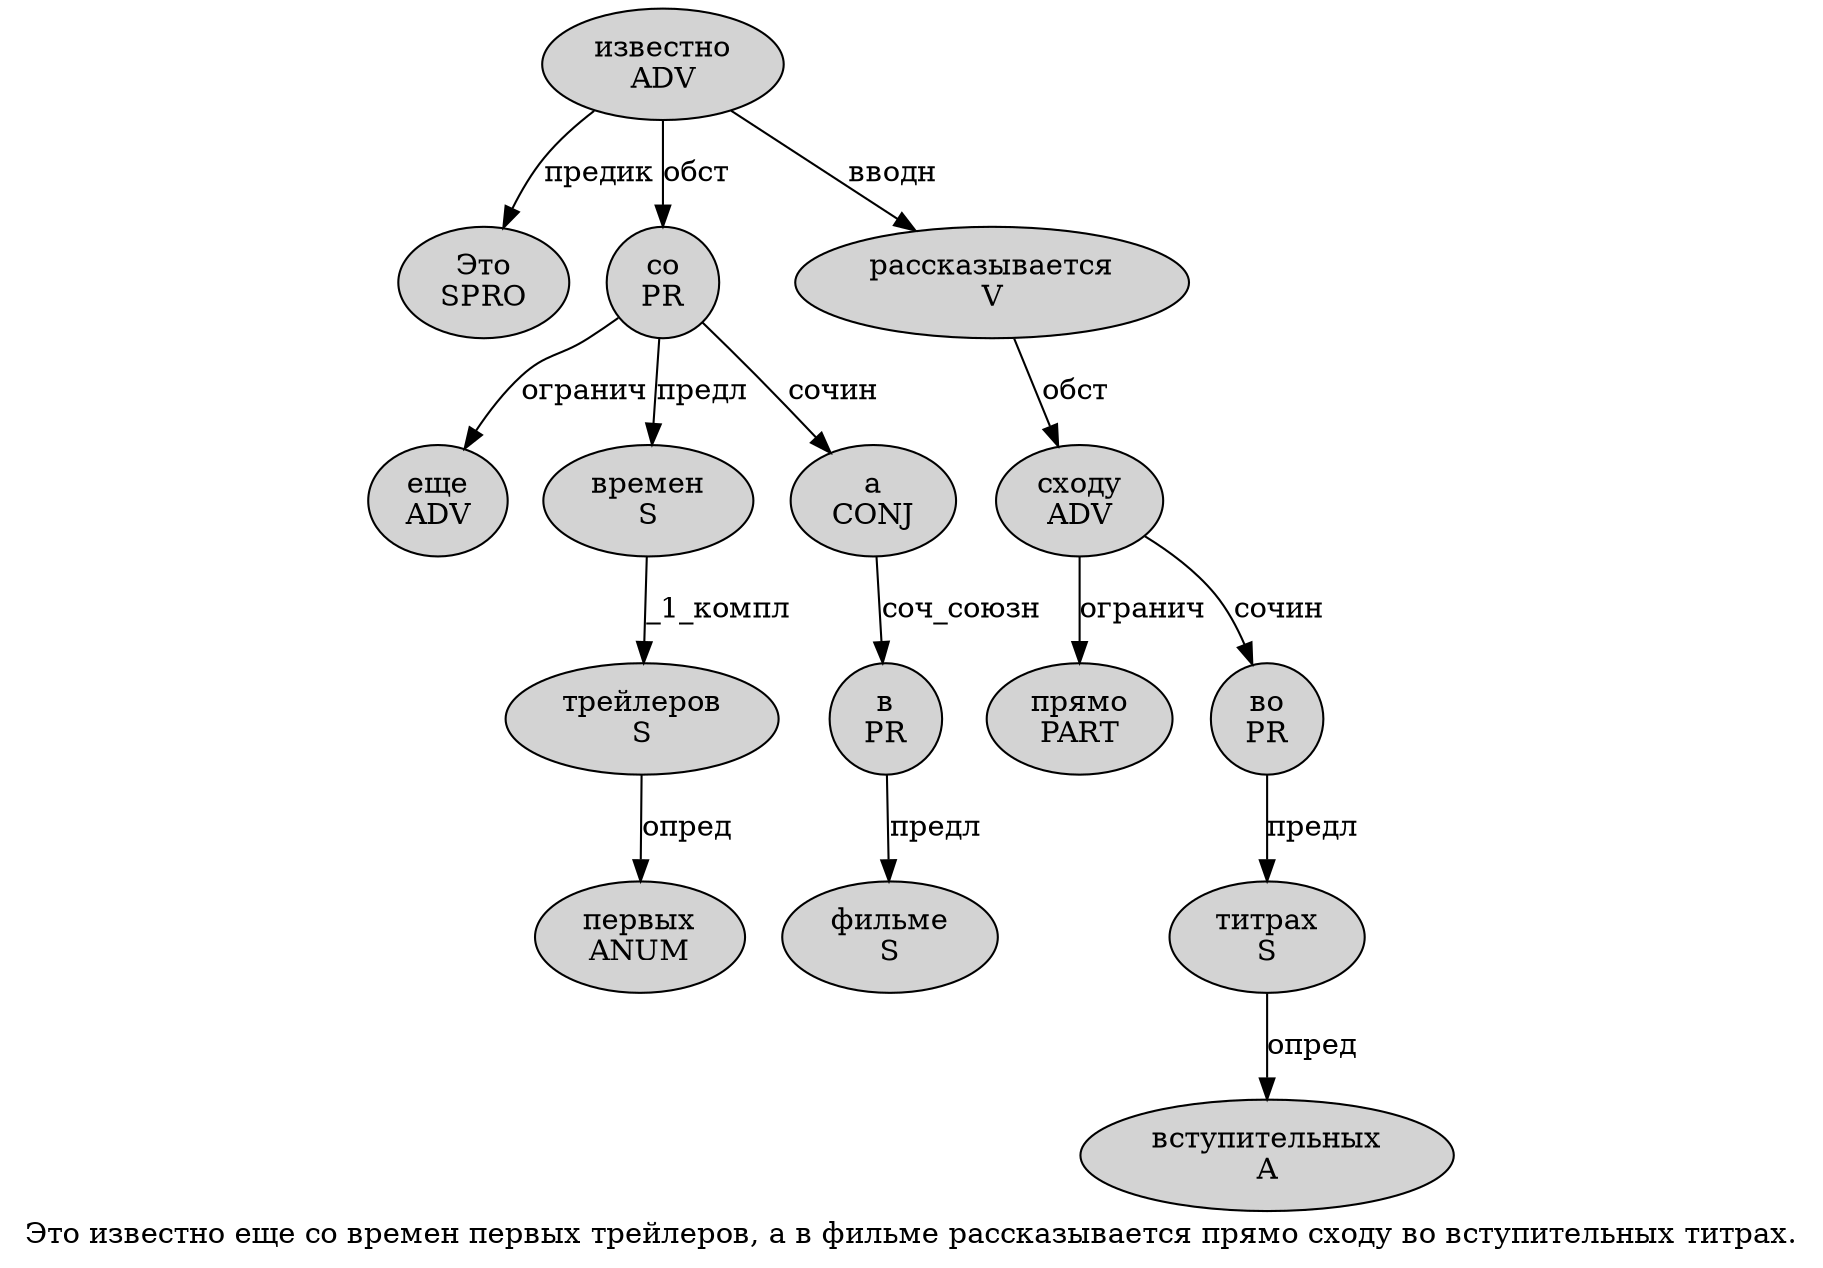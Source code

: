 digraph SENTENCE_4559 {
	graph [label="Это известно еще со времен первых трейлеров, а в фильме рассказывается прямо сходу во вступительных титрах."]
	node [style=filled]
		0 [label="Это
SPRO" color="" fillcolor=lightgray penwidth=1 shape=ellipse]
		1 [label="известно
ADV" color="" fillcolor=lightgray penwidth=1 shape=ellipse]
		2 [label="еще
ADV" color="" fillcolor=lightgray penwidth=1 shape=ellipse]
		3 [label="со
PR" color="" fillcolor=lightgray penwidth=1 shape=ellipse]
		4 [label="времен
S" color="" fillcolor=lightgray penwidth=1 shape=ellipse]
		5 [label="первых
ANUM" color="" fillcolor=lightgray penwidth=1 shape=ellipse]
		6 [label="трейлеров
S" color="" fillcolor=lightgray penwidth=1 shape=ellipse]
		8 [label="а
CONJ" color="" fillcolor=lightgray penwidth=1 shape=ellipse]
		9 [label="в
PR" color="" fillcolor=lightgray penwidth=1 shape=ellipse]
		10 [label="фильме
S" color="" fillcolor=lightgray penwidth=1 shape=ellipse]
		11 [label="рассказывается
V" color="" fillcolor=lightgray penwidth=1 shape=ellipse]
		12 [label="прямо
PART" color="" fillcolor=lightgray penwidth=1 shape=ellipse]
		13 [label="сходу
ADV" color="" fillcolor=lightgray penwidth=1 shape=ellipse]
		14 [label="во
PR" color="" fillcolor=lightgray penwidth=1 shape=ellipse]
		15 [label="вступительных
A" color="" fillcolor=lightgray penwidth=1 shape=ellipse]
		16 [label="титрах
S" color="" fillcolor=lightgray penwidth=1 shape=ellipse]
			13 -> 12 [label="огранич"]
			13 -> 14 [label="сочин"]
			4 -> 6 [label="_1_компл"]
			6 -> 5 [label="опред"]
			3 -> 2 [label="огранич"]
			3 -> 4 [label="предл"]
			3 -> 8 [label="сочин"]
			8 -> 9 [label="соч_союзн"]
			14 -> 16 [label="предл"]
			1 -> 0 [label="предик"]
			1 -> 3 [label="обст"]
			1 -> 11 [label="вводн"]
			11 -> 13 [label="обст"]
			16 -> 15 [label="опред"]
			9 -> 10 [label="предл"]
}
